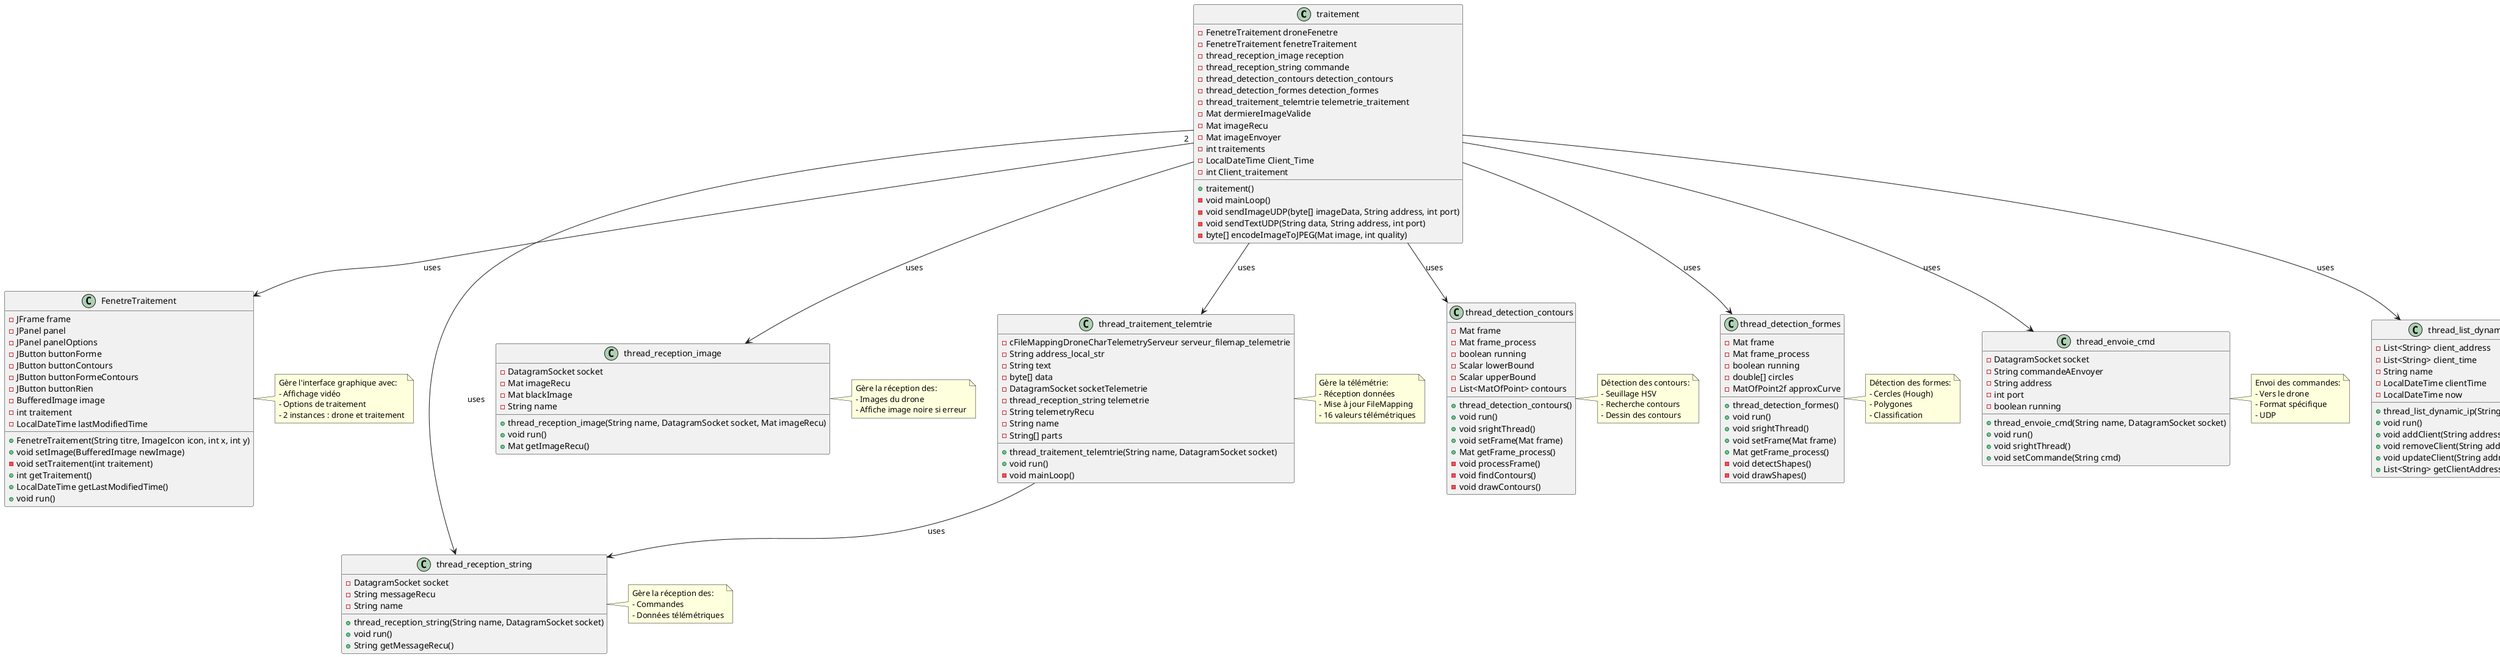 @startuml traitement_class

class traitement {
    ' Fenêtres
    -FenetreTraitement droneFenetre
    -FenetreTraitement fenetreTraitement
    ' Threads
    -thread_reception_image reception
    -thread_reception_string commande
    -thread_detection_contours detection_contours
    -thread_detection_formes detection_formes
    -thread_traitement_telemtrie telemetrie_traitement
    ' Attributs image
    -Mat dermiereImageValide
    -Mat imageRecu
    -Mat imageEnvoyer
    -int traitements
    -LocalDateTime Client_Time
    -int Client_traitement
    +traitement()
    -void mainLoop()
    -void sendImageUDP(byte[] imageData, String address, int port)
    -void sendTextUDP(String data, String address, int port)
    -byte[] encodeImageToJPEG(Mat image, int quality)
}

class FenetreTraitement {
    -JFrame frame
    -JPanel panel
    -JPanel panelOptions
    -JButton buttonForme
    -JButton buttonContours
    -JButton buttonFormeContours
    -JButton buttonRien
    -BufferedImage image
    -int traitement
    -LocalDateTime lastModifiedTime
    
    +FenetreTraitement(String titre, ImageIcon icon, int x, int y)
    +void setImage(BufferedImage newImage)
    -void setTraitement(int traitement)
    +int getTraitement()
    +LocalDateTime getLastModifiedTime()
    +void run()
}

class thread_reception_image {
    -DatagramSocket socket
    -Mat imageRecu
    -Mat blackImage
    -String name
    
    +thread_reception_image(String name, DatagramSocket socket, Mat imageRecu)
    +void run()
    +Mat getImageRecu()
}

class thread_reception_string {
    -DatagramSocket socket
    -String messageRecu
    -String name
    
    +thread_reception_string(String name, DatagramSocket socket)
    +void run()
    +String getMessageRecu()
}

class thread_traitement_telemtrie {
    -cFileMappingDroneCharTelemetryServeur serveur_filemap_telemetrie
    -String address_local_str
    -String text
    -byte[] data
    -DatagramSocket socketTelemetrie
    -thread_reception_string telemetrie
    -String telemetryRecu
    -String name
    -String[] parts
    
    +thread_traitement_telemtrie(String name, DatagramSocket socket)
    +void run()
    -void mainLoop()
}

class thread_detection_contours {
    -Mat frame
    -Mat frame_process
    -boolean running
    -Scalar lowerBound
    -Scalar upperBound
    -List<MatOfPoint> contours
    
    +thread_detection_contours()
    +void run()
    +void srightThread()
    +void setFrame(Mat frame)
    +Mat getFrame_process()
    -void processFrame()
    -void findContours()
    -void drawContours()
}

class thread_detection_formes {
    -Mat frame
    -Mat frame_process
    -boolean running
    -double[] circles
    -MatOfPoint2f approxCurve
    
    +thread_detection_formes()
    +void run()
    +void srightThread()
    +void setFrame(Mat frame)
    +Mat getFrame_process()
    -void detectShapes()
    -void drawShapes()
}

class thread_envoie_cmd {
    -DatagramSocket socket
    -String commandeAEnvoyer
    -String address
    -int port
    -boolean running
    
    +thread_envoie_cmd(String name, DatagramSocket socket)
    +void run()
    +void srightThread()
    +void setCommande(String cmd)
}

class thread_list_dynamic_ip {
    -List<String> client_address
    -List<String> client_time
    -String name
    -LocalDateTime clientTime
    -LocalDateTime now
    
    +thread_list_dynamic_ip(String name)
    +void run()
    +void addClient(String address, String time)
    +void removeClient(String address)
    +void updateClient(String address)
    +List<String> getClientAddress()
}

' Relations
traitement --> FenetreTraitement : "2" uses
traitement --> thread_reception_image : uses
traitement --> thread_reception_string : uses
traitement --> thread_traitement_telemtrie : uses
traitement --> thread_detection_contours : uses
traitement --> thread_detection_formes : uses
traitement --> thread_envoie_cmd : uses
traitement --> thread_list_dynamic_ip : uses
thread_traitement_telemtrie --> thread_reception_string : uses

note right of FenetreTraitement
    Gère l'interface graphique avec:
    - Affichage vidéo
    - Options de traitement
    - 2 instances : drone et traitement
end note

note right of thread_reception_string
    Gère la réception des:
    - Commandes
    - Données télémétriques
end note

note right of thread_reception_image
    Gère la réception des:
    - Images du drone
    - Affiche image noire si erreur
end note

note right of thread_traitement_telemtrie
    Gère la télémétrie:
    - Réception données
    - Mise à jour FileMapping
    - 16 valeurs télémétriques
end note

note right of thread_detection_contours
    Détection des contours:
    - Seuillage HSV
    - Recherche contours
    - Dessin des contours
end note

note right of thread_detection_formes
    Détection des formes:
    - Cercles (Hough)
    - Polygones
    - Classification
end note

note right of thread_envoie_cmd
    Envoi des commandes:
    - Vers le drone
    - Format spécifique
    - UDP
end note

note right of thread_list_dynamic_ip
    Gestion des clients:
    - Liste des IPs
    - Timeouts
    - Mises à jour
end note

@enduml